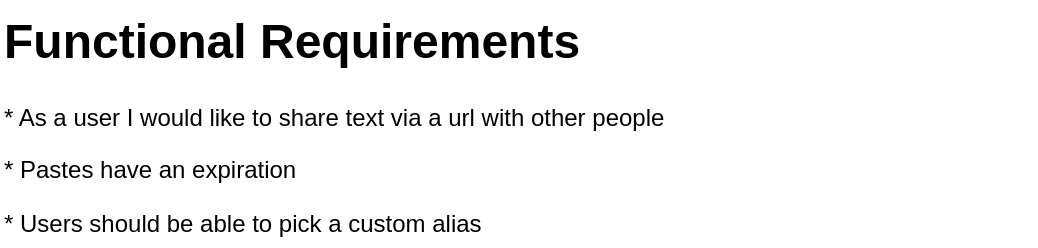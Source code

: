 <mxfile version="24.7.6">
  <diagram name="Page-1" id="mc4gksa36mkFXbbOVomd">
    <mxGraphModel dx="1348" dy="1004" grid="0" gridSize="10" guides="1" tooltips="1" connect="1" arrows="1" fold="1" page="0" pageScale="1" pageWidth="850" pageHeight="1100" math="0" shadow="0">
      <root>
        <mxCell id="0" />
        <mxCell id="1" parent="0" />
        <mxCell id="KUJzeEmUjwlKIUor0_Qf-3" value="&lt;h1 style=&quot;margin-top: 0px;&quot;&gt;Functional Requirements&lt;/h1&gt;&lt;p&gt;* As a user I would like to share text via a url with other people&lt;/p&gt;&lt;p&gt;* Pastes have an expiration&lt;/p&gt;&lt;p&gt;* Users should be able to pick a custom alias&lt;/p&gt;" style="text;html=1;whiteSpace=wrap;overflow=hidden;rounded=0;" vertex="1" parent="1">
          <mxGeometry x="-155" y="-99" width="518" height="120" as="geometry" />
        </mxCell>
      </root>
    </mxGraphModel>
  </diagram>
</mxfile>
